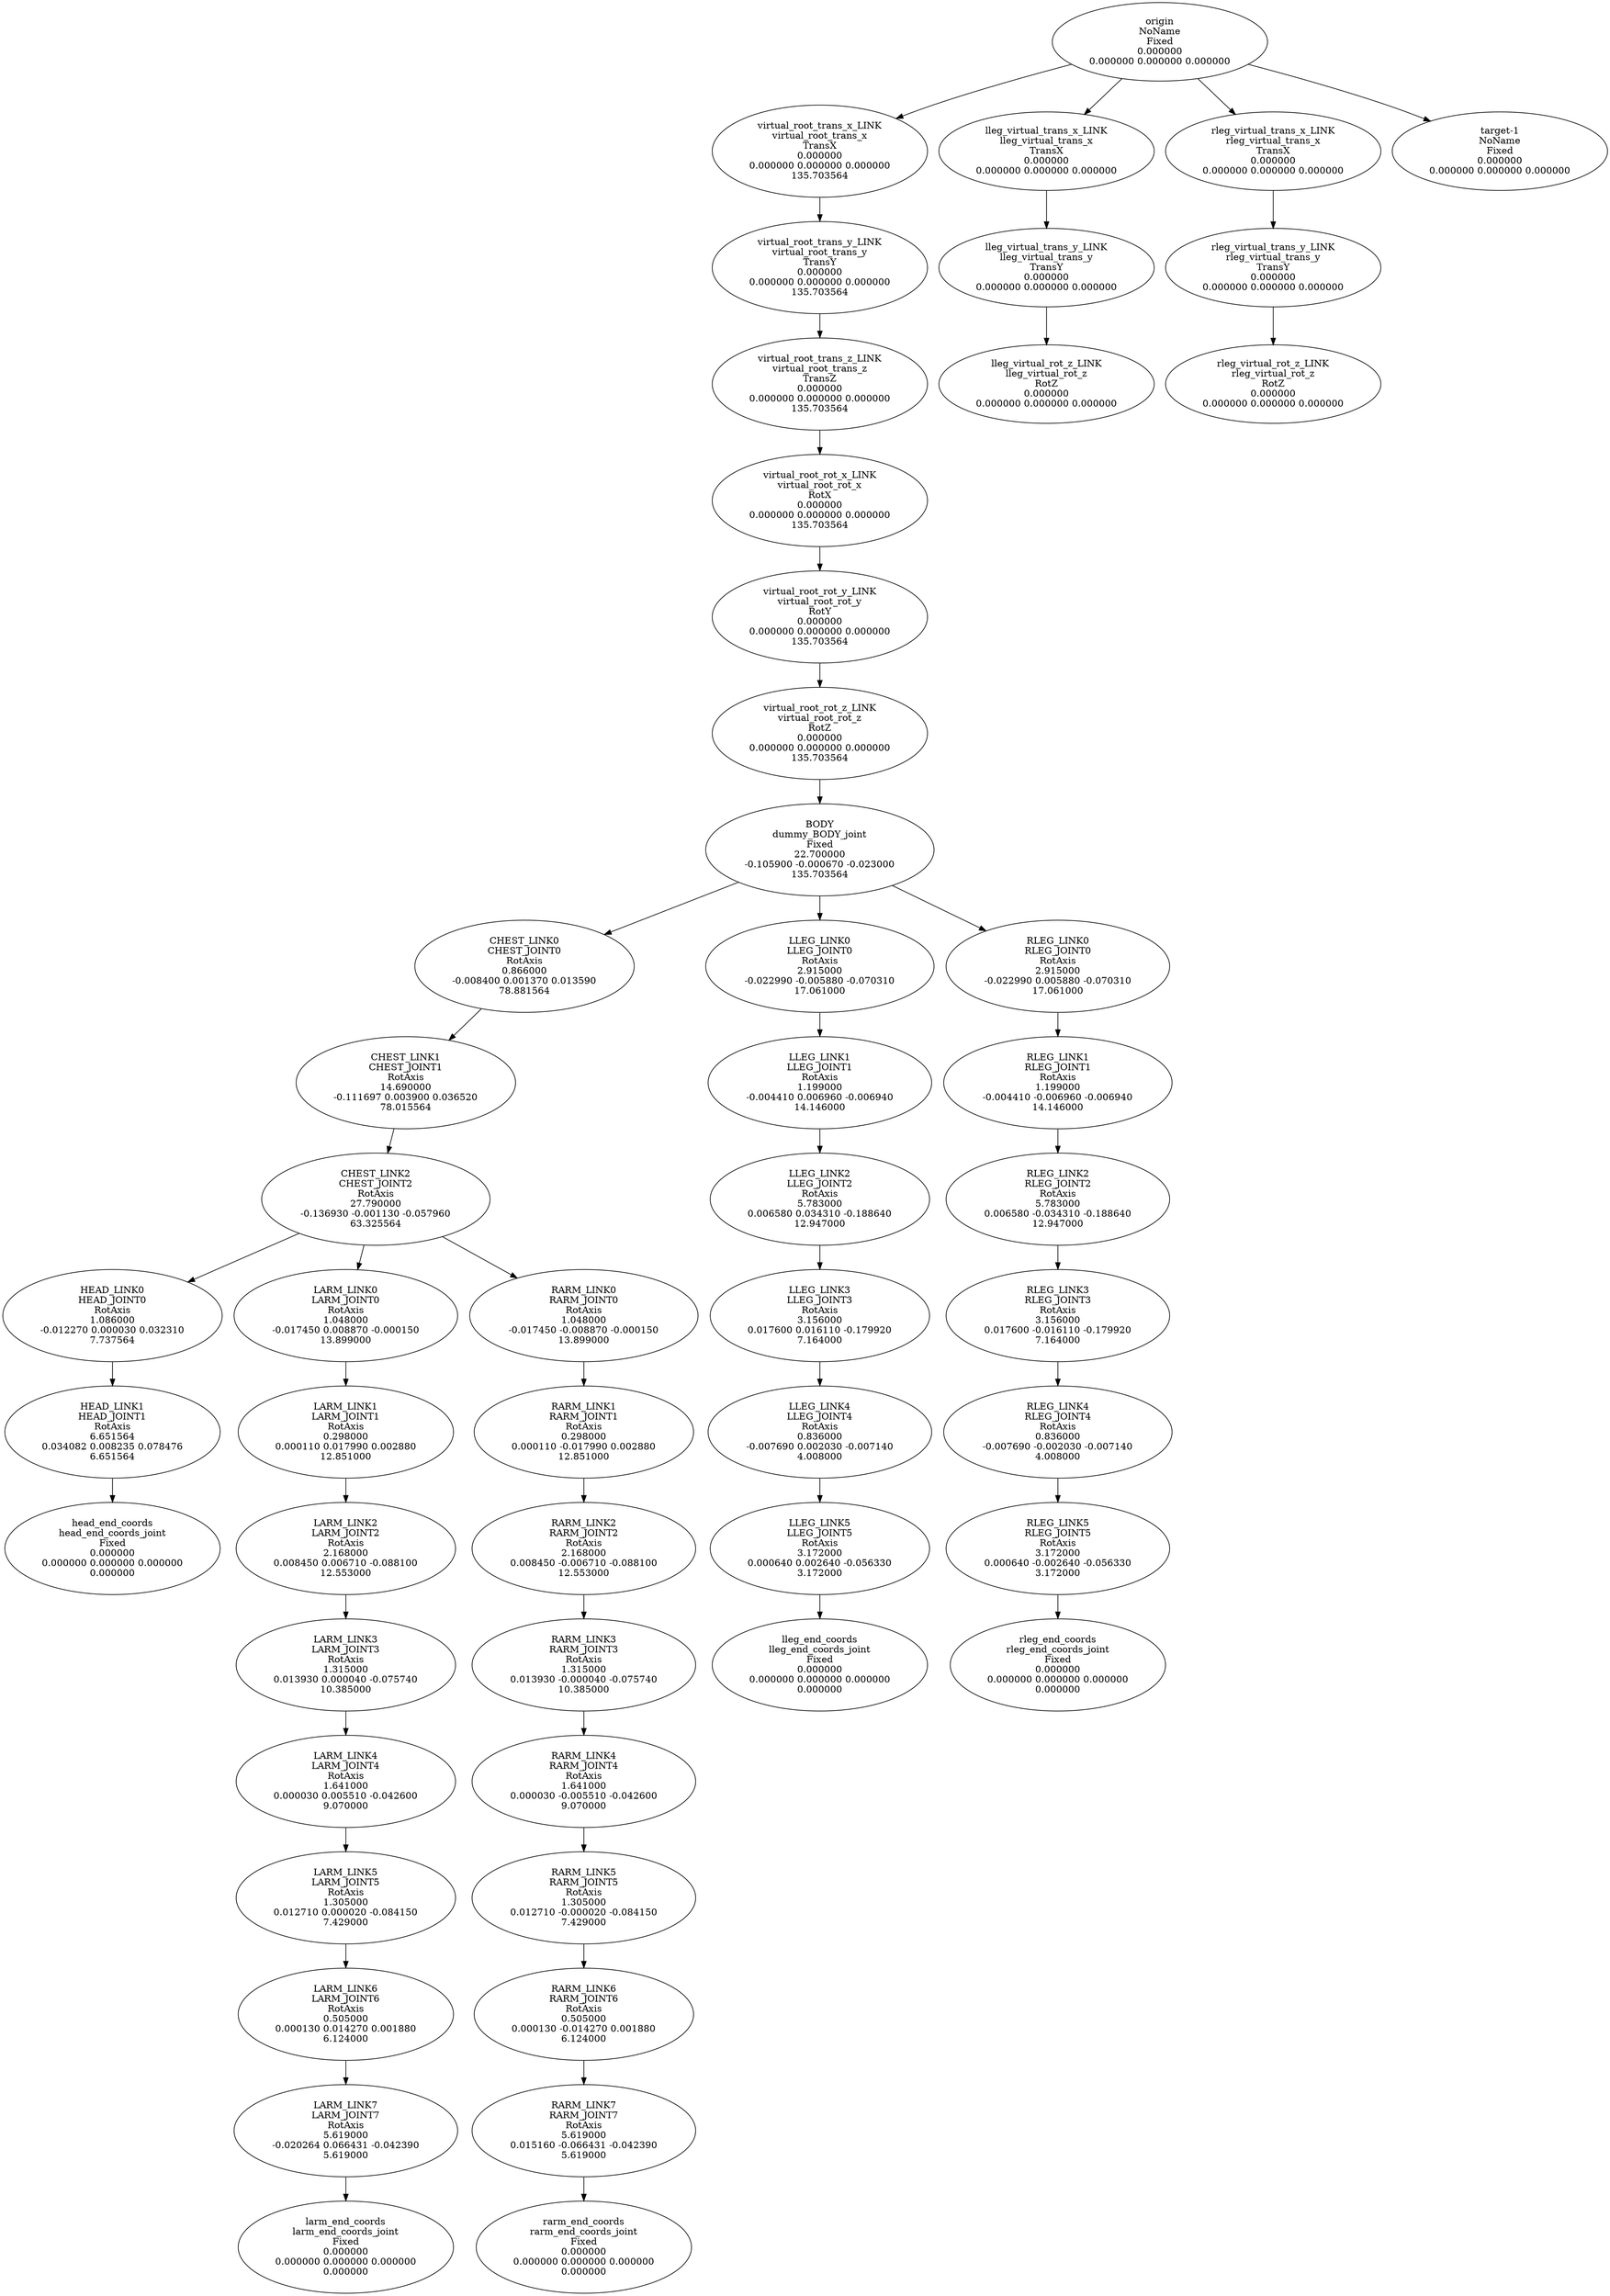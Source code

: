 digraph G {
"origin
NoName
Fixed
0.000000
0.000000 0.000000 0.000000
" -> "virtual_root_trans_x_LINK
virtual_root_trans_x
TransX
0.000000
0.000000 0.000000 0.000000
135.703564"
"virtual_root_trans_x_LINK
virtual_root_trans_x
TransX
0.000000
0.000000 0.000000 0.000000
135.703564" -> "virtual_root_trans_y_LINK
virtual_root_trans_y
TransY
0.000000
0.000000 0.000000 0.000000
135.703564"
"virtual_root_trans_y_LINK
virtual_root_trans_y
TransY
0.000000
0.000000 0.000000 0.000000
135.703564" -> "virtual_root_trans_z_LINK
virtual_root_trans_z
TransZ
0.000000
0.000000 0.000000 0.000000
135.703564"
"virtual_root_trans_z_LINK
virtual_root_trans_z
TransZ
0.000000
0.000000 0.000000 0.000000
135.703564" -> "virtual_root_rot_x_LINK
virtual_root_rot_x
RotX
0.000000
0.000000 0.000000 0.000000
135.703564"
"virtual_root_rot_x_LINK
virtual_root_rot_x
RotX
0.000000
0.000000 0.000000 0.000000
135.703564" -> "virtual_root_rot_y_LINK
virtual_root_rot_y
RotY
0.000000
0.000000 0.000000 0.000000
135.703564"
"virtual_root_rot_y_LINK
virtual_root_rot_y
RotY
0.000000
0.000000 0.000000 0.000000
135.703564" -> "virtual_root_rot_z_LINK
virtual_root_rot_z
RotZ
0.000000
0.000000 0.000000 0.000000
135.703564"
"virtual_root_rot_z_LINK
virtual_root_rot_z
RotZ
0.000000
0.000000 0.000000 0.000000
135.703564" -> "BODY
dummy_BODY_joint
Fixed
22.700000
-0.105900 -0.000670 -0.023000
135.703564"
"BODY
dummy_BODY_joint
Fixed
22.700000
-0.105900 -0.000670 -0.023000
135.703564" -> "CHEST_LINK0
CHEST_JOINT0
RotAxis
0.866000
-0.008400 0.001370 0.013590
78.881564"
"CHEST_LINK0
CHEST_JOINT0
RotAxis
0.866000
-0.008400 0.001370 0.013590
78.881564" -> "CHEST_LINK1
CHEST_JOINT1
RotAxis
14.690000
-0.111697 0.003900 0.036520
78.015564"
"CHEST_LINK1
CHEST_JOINT1
RotAxis
14.690000
-0.111697 0.003900 0.036520
78.015564" -> "CHEST_LINK2
CHEST_JOINT2
RotAxis
27.790000
-0.136930 -0.001130 -0.057960
63.325564"
"CHEST_LINK2
CHEST_JOINT2
RotAxis
27.790000
-0.136930 -0.001130 -0.057960
63.325564" -> "HEAD_LINK0
HEAD_JOINT0
RotAxis
1.086000
-0.012270 0.000030 0.032310
7.737564"
"HEAD_LINK0
HEAD_JOINT0
RotAxis
1.086000
-0.012270 0.000030 0.032310
7.737564" -> "HEAD_LINK1
HEAD_JOINT1
RotAxis
6.651564
0.034082 0.008235 0.078476
6.651564"
"HEAD_LINK1
HEAD_JOINT1
RotAxis
6.651564
0.034082 0.008235 0.078476
6.651564" -> "head_end_coords
head_end_coords_joint
Fixed
0.000000
0.000000 0.000000 0.000000
0.000000"
"CHEST_LINK2
CHEST_JOINT2
RotAxis
27.790000
-0.136930 -0.001130 -0.057960
63.325564" -> "LARM_LINK0
LARM_JOINT0
RotAxis
1.048000
-0.017450 0.008870 -0.000150
13.899000"
"LARM_LINK0
LARM_JOINT0
RotAxis
1.048000
-0.017450 0.008870 -0.000150
13.899000" -> "LARM_LINK1
LARM_JOINT1
RotAxis
0.298000
0.000110 0.017990 0.002880
12.851000"
"LARM_LINK1
LARM_JOINT1
RotAxis
0.298000
0.000110 0.017990 0.002880
12.851000" -> "LARM_LINK2
LARM_JOINT2
RotAxis
2.168000
0.008450 0.006710 -0.088100
12.553000"
"LARM_LINK2
LARM_JOINT2
RotAxis
2.168000
0.008450 0.006710 -0.088100
12.553000" -> "LARM_LINK3
LARM_JOINT3
RotAxis
1.315000
0.013930 0.000040 -0.075740
10.385000"
"LARM_LINK3
LARM_JOINT3
RotAxis
1.315000
0.013930 0.000040 -0.075740
10.385000" -> "LARM_LINK4
LARM_JOINT4
RotAxis
1.641000
0.000030 0.005510 -0.042600
9.070000"
"LARM_LINK4
LARM_JOINT4
RotAxis
1.641000
0.000030 0.005510 -0.042600
9.070000" -> "LARM_LINK5
LARM_JOINT5
RotAxis
1.305000
0.012710 0.000020 -0.084150
7.429000"
"LARM_LINK5
LARM_JOINT5
RotAxis
1.305000
0.012710 0.000020 -0.084150
7.429000" -> "LARM_LINK6
LARM_JOINT6
RotAxis
0.505000
0.000130 0.014270 0.001880
6.124000"
"LARM_LINK6
LARM_JOINT6
RotAxis
0.505000
0.000130 0.014270 0.001880
6.124000" -> "LARM_LINK7
LARM_JOINT7
RotAxis
5.619000
-0.020264 0.066431 -0.042390
5.619000"
"LARM_LINK7
LARM_JOINT7
RotAxis
5.619000
-0.020264 0.066431 -0.042390
5.619000" -> "larm_end_coords
larm_end_coords_joint
Fixed
0.000000
0.000000 0.000000 0.000000
0.000000"
"CHEST_LINK2
CHEST_JOINT2
RotAxis
27.790000
-0.136930 -0.001130 -0.057960
63.325564" -> "RARM_LINK0
RARM_JOINT0
RotAxis
1.048000
-0.017450 -0.008870 -0.000150
13.899000"
"RARM_LINK0
RARM_JOINT0
RotAxis
1.048000
-0.017450 -0.008870 -0.000150
13.899000" -> "RARM_LINK1
RARM_JOINT1
RotAxis
0.298000
0.000110 -0.017990 0.002880
12.851000"
"RARM_LINK1
RARM_JOINT1
RotAxis
0.298000
0.000110 -0.017990 0.002880
12.851000" -> "RARM_LINK2
RARM_JOINT2
RotAxis
2.168000
0.008450 -0.006710 -0.088100
12.553000"
"RARM_LINK2
RARM_JOINT2
RotAxis
2.168000
0.008450 -0.006710 -0.088100
12.553000" -> "RARM_LINK3
RARM_JOINT3
RotAxis
1.315000
0.013930 -0.000040 -0.075740
10.385000"
"RARM_LINK3
RARM_JOINT3
RotAxis
1.315000
0.013930 -0.000040 -0.075740
10.385000" -> "RARM_LINK4
RARM_JOINT4
RotAxis
1.641000
0.000030 -0.005510 -0.042600
9.070000"
"RARM_LINK4
RARM_JOINT4
RotAxis
1.641000
0.000030 -0.005510 -0.042600
9.070000" -> "RARM_LINK5
RARM_JOINT5
RotAxis
1.305000
0.012710 -0.000020 -0.084150
7.429000"
"RARM_LINK5
RARM_JOINT5
RotAxis
1.305000
0.012710 -0.000020 -0.084150
7.429000" -> "RARM_LINK6
RARM_JOINT6
RotAxis
0.505000
0.000130 -0.014270 0.001880
6.124000"
"RARM_LINK6
RARM_JOINT6
RotAxis
0.505000
0.000130 -0.014270 0.001880
6.124000" -> "RARM_LINK7
RARM_JOINT7
RotAxis
5.619000
0.015160 -0.066431 -0.042390
5.619000"
"RARM_LINK7
RARM_JOINT7
RotAxis
5.619000
0.015160 -0.066431 -0.042390
5.619000" -> "rarm_end_coords
rarm_end_coords_joint
Fixed
0.000000
0.000000 0.000000 0.000000
0.000000"
"BODY
dummy_BODY_joint
Fixed
22.700000
-0.105900 -0.000670 -0.023000
135.703564" -> "LLEG_LINK0
LLEG_JOINT0
RotAxis
2.915000
-0.022990 -0.005880 -0.070310
17.061000"
"LLEG_LINK0
LLEG_JOINT0
RotAxis
2.915000
-0.022990 -0.005880 -0.070310
17.061000" -> "LLEG_LINK1
LLEG_JOINT1
RotAxis
1.199000
-0.004410 0.006960 -0.006940
14.146000"
"LLEG_LINK1
LLEG_JOINT1
RotAxis
1.199000
-0.004410 0.006960 -0.006940
14.146000" -> "LLEG_LINK2
LLEG_JOINT2
RotAxis
5.783000
0.006580 0.034310 -0.188640
12.947000"
"LLEG_LINK2
LLEG_JOINT2
RotAxis
5.783000
0.006580 0.034310 -0.188640
12.947000" -> "LLEG_LINK3
LLEG_JOINT3
RotAxis
3.156000
0.017600 0.016110 -0.179920
7.164000"
"LLEG_LINK3
LLEG_JOINT3
RotAxis
3.156000
0.017600 0.016110 -0.179920
7.164000" -> "LLEG_LINK4
LLEG_JOINT4
RotAxis
0.836000
-0.007690 0.002030 -0.007140
4.008000"
"LLEG_LINK4
LLEG_JOINT4
RotAxis
0.836000
-0.007690 0.002030 -0.007140
4.008000" -> "LLEG_LINK5
LLEG_JOINT5
RotAxis
3.172000
0.000640 0.002640 -0.056330
3.172000"
"LLEG_LINK5
LLEG_JOINT5
RotAxis
3.172000
0.000640 0.002640 -0.056330
3.172000" -> "lleg_end_coords
lleg_end_coords_joint
Fixed
0.000000
0.000000 0.000000 0.000000
0.000000"
"BODY
dummy_BODY_joint
Fixed
22.700000
-0.105900 -0.000670 -0.023000
135.703564" -> "RLEG_LINK0
RLEG_JOINT0
RotAxis
2.915000
-0.022990 0.005880 -0.070310
17.061000"
"RLEG_LINK0
RLEG_JOINT0
RotAxis
2.915000
-0.022990 0.005880 -0.070310
17.061000" -> "RLEG_LINK1
RLEG_JOINT1
RotAxis
1.199000
-0.004410 -0.006960 -0.006940
14.146000"
"RLEG_LINK1
RLEG_JOINT1
RotAxis
1.199000
-0.004410 -0.006960 -0.006940
14.146000" -> "RLEG_LINK2
RLEG_JOINT2
RotAxis
5.783000
0.006580 -0.034310 -0.188640
12.947000"
"RLEG_LINK2
RLEG_JOINT2
RotAxis
5.783000
0.006580 -0.034310 -0.188640
12.947000" -> "RLEG_LINK3
RLEG_JOINT3
RotAxis
3.156000
0.017600 -0.016110 -0.179920
7.164000"
"RLEG_LINK3
RLEG_JOINT3
RotAxis
3.156000
0.017600 -0.016110 -0.179920
7.164000" -> "RLEG_LINK4
RLEG_JOINT4
RotAxis
0.836000
-0.007690 -0.002030 -0.007140
4.008000"
"RLEG_LINK4
RLEG_JOINT4
RotAxis
0.836000
-0.007690 -0.002030 -0.007140
4.008000" -> "RLEG_LINK5
RLEG_JOINT5
RotAxis
3.172000
0.000640 -0.002640 -0.056330
3.172000"
"RLEG_LINK5
RLEG_JOINT5
RotAxis
3.172000
0.000640 -0.002640 -0.056330
3.172000" -> "rleg_end_coords
rleg_end_coords_joint
Fixed
0.000000
0.000000 0.000000 0.000000
0.000000"
"origin
NoName
Fixed
0.000000
0.000000 0.000000 0.000000
" -> "lleg_virtual_trans_x_LINK
lleg_virtual_trans_x
TransX
0.000000
0.000000 0.000000 0.000000
"
"lleg_virtual_trans_x_LINK
lleg_virtual_trans_x
TransX
0.000000
0.000000 0.000000 0.000000
" -> "lleg_virtual_trans_y_LINK
lleg_virtual_trans_y
TransY
0.000000
0.000000 0.000000 0.000000
"
"lleg_virtual_trans_y_LINK
lleg_virtual_trans_y
TransY
0.000000
0.000000 0.000000 0.000000
" -> "lleg_virtual_rot_z_LINK
lleg_virtual_rot_z
RotZ
0.000000
0.000000 0.000000 0.000000
"
"origin
NoName
Fixed
0.000000
0.000000 0.000000 0.000000
" -> "rleg_virtual_trans_x_LINK
rleg_virtual_trans_x
TransX
0.000000
0.000000 0.000000 0.000000
"
"rleg_virtual_trans_x_LINK
rleg_virtual_trans_x
TransX
0.000000
0.000000 0.000000 0.000000
" -> "rleg_virtual_trans_y_LINK
rleg_virtual_trans_y
TransY
0.000000
0.000000 0.000000 0.000000
"
"rleg_virtual_trans_y_LINK
rleg_virtual_trans_y
TransY
0.000000
0.000000 0.000000 0.000000
" -> "rleg_virtual_rot_z_LINK
rleg_virtual_rot_z
RotZ
0.000000
0.000000 0.000000 0.000000
"
"origin
NoName
Fixed
0.000000
0.000000 0.000000 0.000000
" -> "target-1
NoName
Fixed
0.000000
0.000000 0.000000 0.000000
"
}
